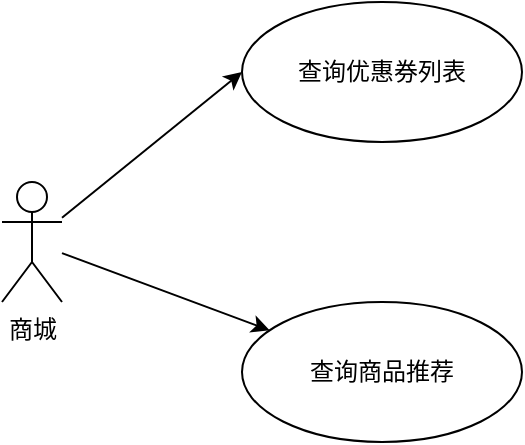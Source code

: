 <mxfile version="21.6.6" type="github">
  <diagram name="第 1 页" id="5_qqkdlO3jKT0sV0IZk1">
    <mxGraphModel dx="996" dy="541" grid="1" gridSize="10" guides="1" tooltips="1" connect="1" arrows="1" fold="1" page="1" pageScale="1" pageWidth="827" pageHeight="1169" math="0" shadow="0">
      <root>
        <mxCell id="0" />
        <mxCell id="1" parent="0" />
        <mxCell id="4QKqTkWfWDaokWkDolcL-3" style="rounded=0;orthogonalLoop=1;jettySize=auto;html=1;entryX=0;entryY=0.5;entryDx=0;entryDy=0;" edge="1" parent="1" source="4QKqTkWfWDaokWkDolcL-1" target="4QKqTkWfWDaokWkDolcL-2">
          <mxGeometry relative="1" as="geometry" />
        </mxCell>
        <mxCell id="4QKqTkWfWDaokWkDolcL-6" style="rounded=0;orthogonalLoop=1;jettySize=auto;html=1;" edge="1" parent="1" source="4QKqTkWfWDaokWkDolcL-1" target="4QKqTkWfWDaokWkDolcL-5">
          <mxGeometry relative="1" as="geometry" />
        </mxCell>
        <mxCell id="4QKqTkWfWDaokWkDolcL-1" value="商城" style="shape=umlActor;verticalLabelPosition=bottom;verticalAlign=top;html=1;" vertex="1" parent="1">
          <mxGeometry x="170" y="240" width="30" height="60" as="geometry" />
        </mxCell>
        <mxCell id="4QKqTkWfWDaokWkDolcL-2" value="查询优惠券列表" style="ellipse;whiteSpace=wrap;html=1;" vertex="1" parent="1">
          <mxGeometry x="290" y="150" width="140" height="70" as="geometry" />
        </mxCell>
        <mxCell id="4QKqTkWfWDaokWkDolcL-5" value="查询商品推荐" style="ellipse;whiteSpace=wrap;html=1;" vertex="1" parent="1">
          <mxGeometry x="290" y="300" width="140" height="70" as="geometry" />
        </mxCell>
      </root>
    </mxGraphModel>
  </diagram>
</mxfile>
